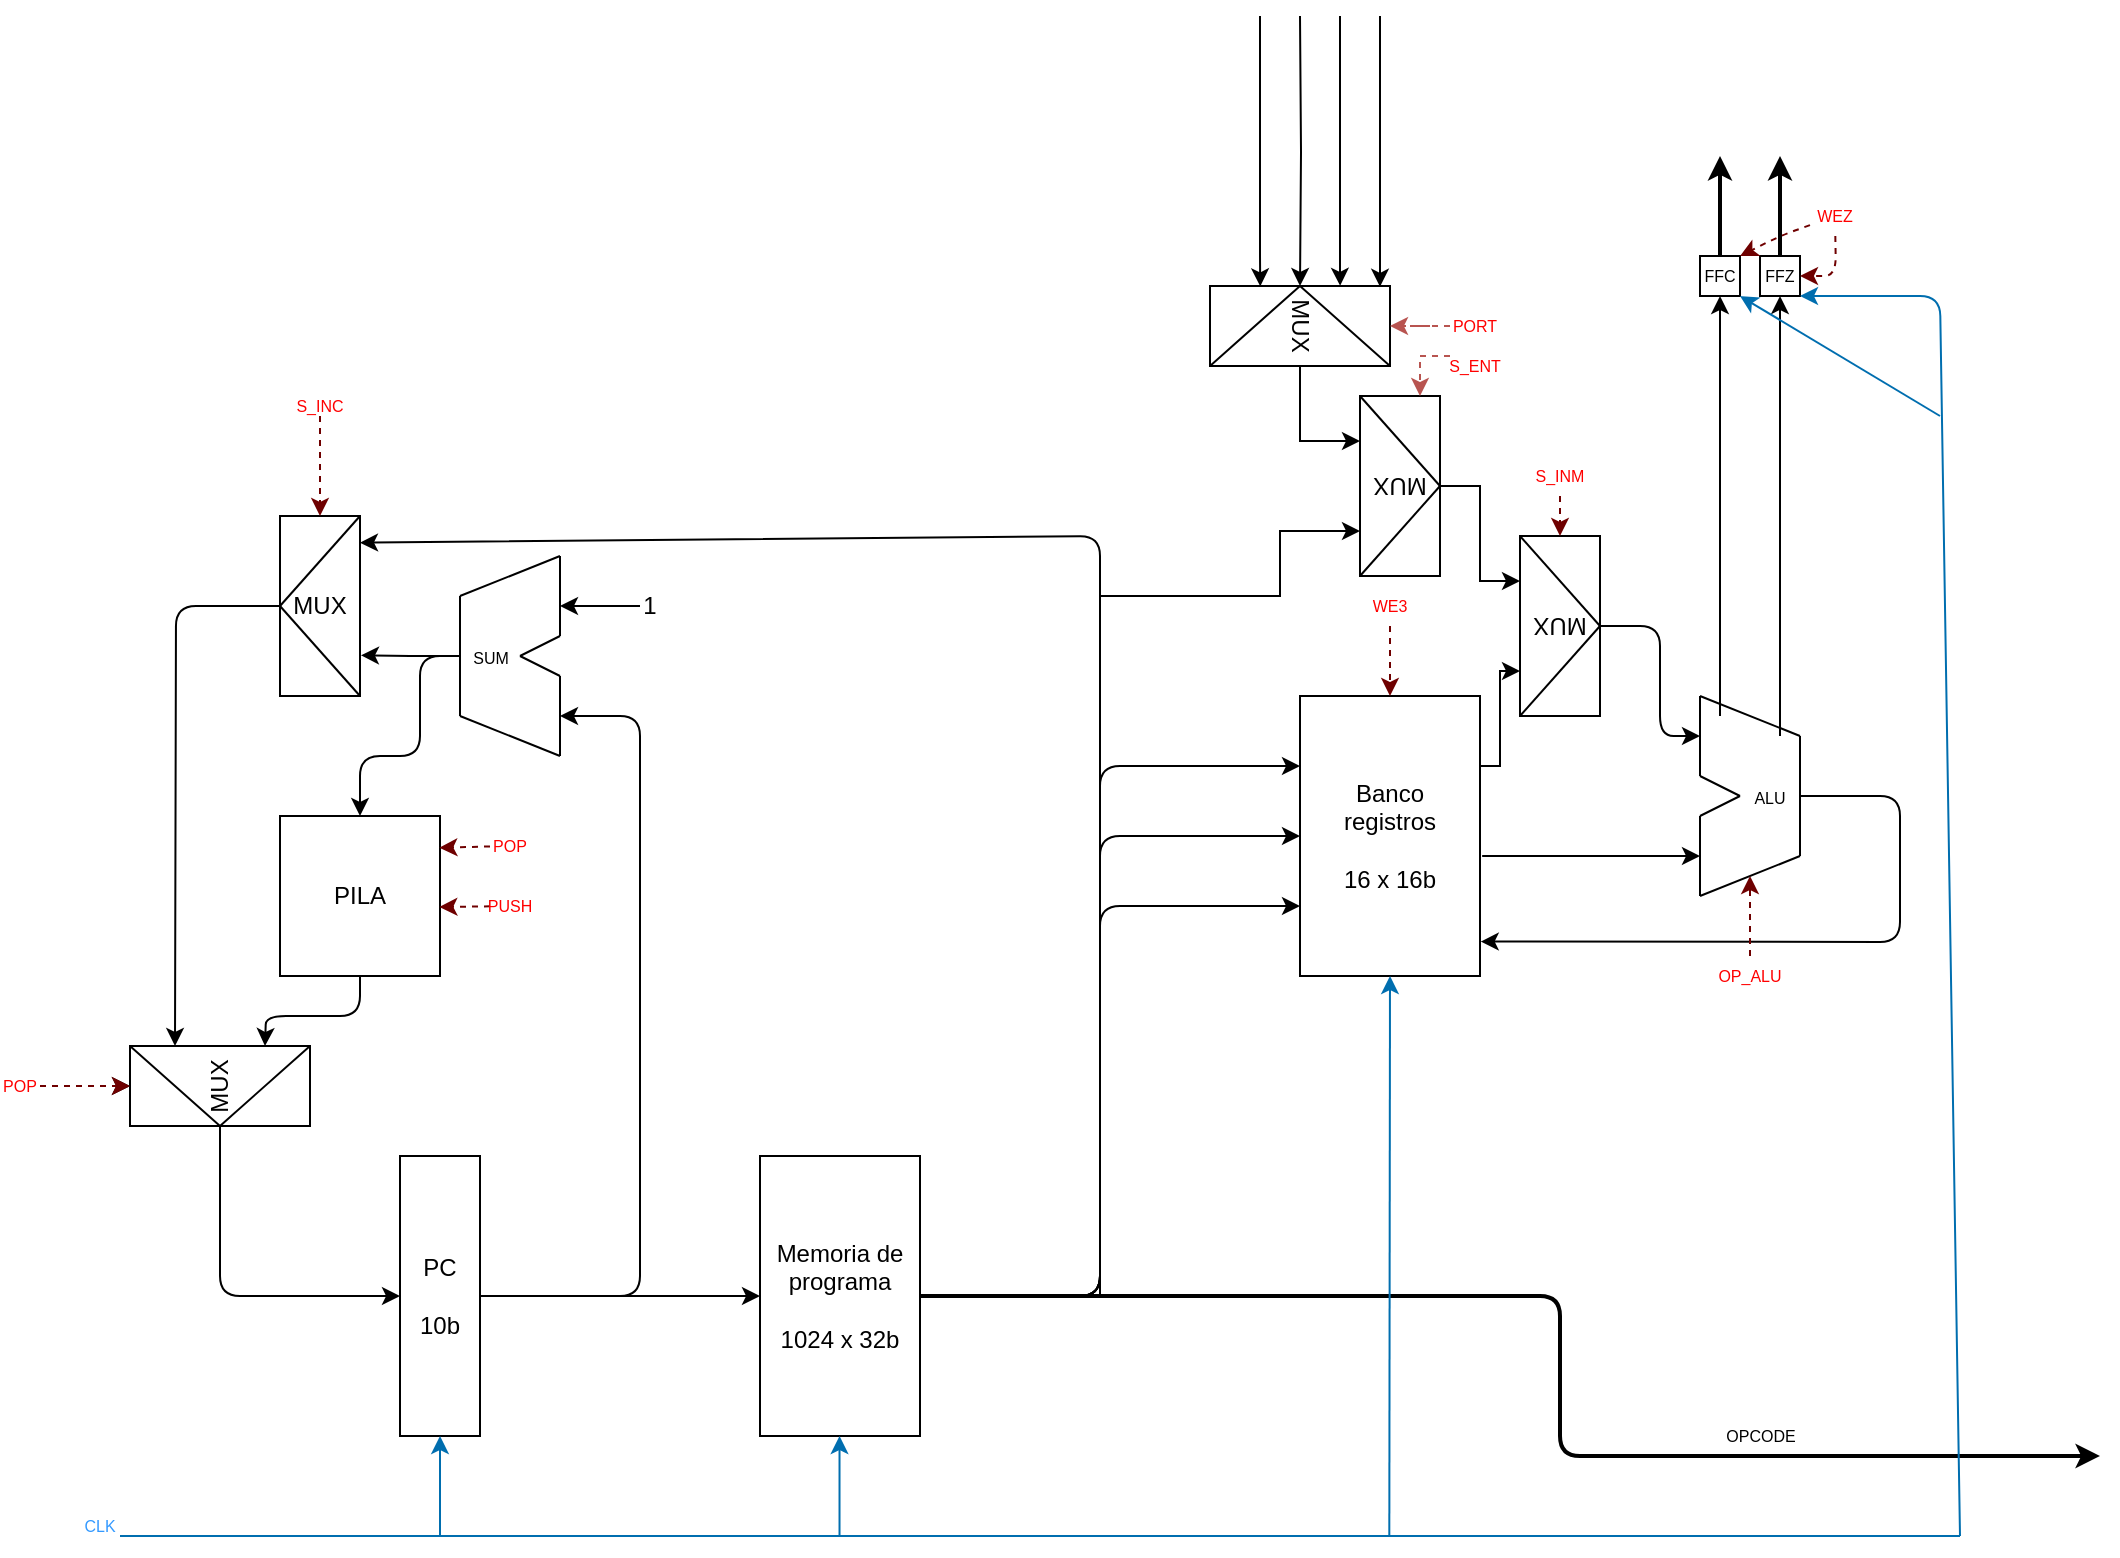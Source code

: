 <mxfile version="17.4.0" type="device"><diagram id="c3kdtTjIzK6KpMkvF3AY" name="Page-1"><mxGraphModel dx="1185" dy="623" grid="1" gridSize="10" guides="1" tooltips="1" connect="1" arrows="1" fold="1" page="1" pageScale="1" pageWidth="1169" pageHeight="827" math="0" shadow="0"><root><mxCell id="0"/><mxCell id="1" parent="0"/><mxCell id="0y9EpG4AfPQYKRdgzUSx-4" value="" style="group" parent="1" vertex="1" connectable="0"><mxGeometry x="160" y="290" width="40" height="90" as="geometry"/></mxCell><mxCell id="0y9EpG4AfPQYKRdgzUSx-1" value="MUX" style="rounded=0;whiteSpace=wrap;html=1;" parent="0y9EpG4AfPQYKRdgzUSx-4" vertex="1"><mxGeometry width="40" height="90.0" as="geometry"/></mxCell><mxCell id="0y9EpG4AfPQYKRdgzUSx-2" value="" style="endArrow=none;html=1;rounded=0;entryX=1;entryY=0;entryDx=0;entryDy=0;exitX=0;exitY=0.5;exitDx=0;exitDy=0;" parent="0y9EpG4AfPQYKRdgzUSx-4" source="0y9EpG4AfPQYKRdgzUSx-1" target="0y9EpG4AfPQYKRdgzUSx-1" edge="1"><mxGeometry width="50" height="50" relative="1" as="geometry"><mxPoint x="66.667" y="106.364" as="sourcePoint"/><mxPoint x="100" y="65.455" as="targetPoint"/></mxGeometry></mxCell><mxCell id="0y9EpG4AfPQYKRdgzUSx-3" value="" style="endArrow=none;html=1;rounded=0;entryX=0;entryY=0.5;entryDx=0;entryDy=0;exitX=1;exitY=1;exitDx=0;exitDy=0;" parent="0y9EpG4AfPQYKRdgzUSx-4" source="0y9EpG4AfPQYKRdgzUSx-1" target="0y9EpG4AfPQYKRdgzUSx-1" edge="1"><mxGeometry width="50" height="50" relative="1" as="geometry"><mxPoint x="73.333" y="114.545" as="sourcePoint"/><mxPoint x="106.667" y="73.636" as="targetPoint"/></mxGeometry></mxCell><mxCell id="0y9EpG4AfPQYKRdgzUSx-20" value="" style="group" parent="1" vertex="1" connectable="0"><mxGeometry x="250" y="310" width="50" height="100" as="geometry"/></mxCell><mxCell id="0y9EpG4AfPQYKRdgzUSx-6" value="" style="endArrow=none;html=1;rounded=0;" parent="0y9EpG4AfPQYKRdgzUSx-20" edge="1"><mxGeometry width="50" height="50" relative="1" as="geometry"><mxPoint y="80" as="sourcePoint"/><mxPoint y="20" as="targetPoint"/></mxGeometry></mxCell><mxCell id="0y9EpG4AfPQYKRdgzUSx-8" value="" style="endArrow=none;html=1;rounded=0;" parent="0y9EpG4AfPQYKRdgzUSx-20" edge="1"><mxGeometry width="50" height="50" relative="1" as="geometry"><mxPoint x="50" y="100" as="sourcePoint"/><mxPoint y="80" as="targetPoint"/></mxGeometry></mxCell><mxCell id="0y9EpG4AfPQYKRdgzUSx-10" value="" style="endArrow=none;html=1;rounded=0;" parent="0y9EpG4AfPQYKRdgzUSx-20" edge="1"><mxGeometry width="50" height="50" relative="1" as="geometry"><mxPoint x="50" y="100" as="sourcePoint"/><mxPoint x="50" y="60" as="targetPoint"/></mxGeometry></mxCell><mxCell id="0y9EpG4AfPQYKRdgzUSx-12" value="" style="endArrow=none;html=1;rounded=0;" parent="0y9EpG4AfPQYKRdgzUSx-20" edge="1"><mxGeometry width="50" height="50" relative="1" as="geometry"><mxPoint x="30" y="50" as="sourcePoint"/><mxPoint x="50" y="60" as="targetPoint"/></mxGeometry></mxCell><mxCell id="0y9EpG4AfPQYKRdgzUSx-15" value="" style="endArrow=none;html=1;rounded=0;" parent="0y9EpG4AfPQYKRdgzUSx-20" edge="1"><mxGeometry width="50" height="50" relative="1" as="geometry"><mxPoint x="30" y="50" as="sourcePoint"/><mxPoint x="50" y="40" as="targetPoint"/></mxGeometry></mxCell><mxCell id="0y9EpG4AfPQYKRdgzUSx-16" value="" style="endArrow=none;html=1;rounded=0;" parent="0y9EpG4AfPQYKRdgzUSx-20" edge="1"><mxGeometry width="50" height="50" relative="1" as="geometry"><mxPoint x="50" y="40" as="sourcePoint"/><mxPoint x="50" as="targetPoint"/></mxGeometry></mxCell><mxCell id="0y9EpG4AfPQYKRdgzUSx-17" value="" style="endArrow=none;html=1;rounded=0;" parent="0y9EpG4AfPQYKRdgzUSx-20" edge="1"><mxGeometry width="50" height="50" relative="1" as="geometry"><mxPoint y="20" as="sourcePoint"/><mxPoint x="50" as="targetPoint"/></mxGeometry></mxCell><mxCell id="0y9EpG4AfPQYKRdgzUSx-18" value="&lt;font style=&quot;font-size: 8px&quot;&gt;SUM&lt;/font&gt;" style="text;html=1;align=center;verticalAlign=middle;resizable=0;points=[];autosize=1;strokeColor=none;fillColor=none;" parent="0y9EpG4AfPQYKRdgzUSx-20" vertex="1"><mxGeometry y="40" width="30" height="20" as="geometry"/></mxCell><mxCell id="0y9EpG4AfPQYKRdgzUSx-22" style="edgeStyle=orthogonalEdgeStyle;rounded=0;orthogonalLoop=1;jettySize=auto;html=1;entryX=1.012;entryY=0.774;entryDx=0;entryDy=0;fontSize=8;entryPerimeter=0;" parent="1" source="0y9EpG4AfPQYKRdgzUSx-18" target="0y9EpG4AfPQYKRdgzUSx-1" edge="1"><mxGeometry relative="1" as="geometry"/></mxCell><mxCell id="3" value="" style="group;rotation=-90;" parent="1" vertex="1" connectable="0"><mxGeometry x="110" y="530" width="40" height="90" as="geometry"/></mxCell><mxCell id="4" value="MUX" style="rounded=0;whiteSpace=wrap;html=1;rotation=-90;" parent="3" vertex="1"><mxGeometry width="40" height="90.0" as="geometry"/></mxCell><mxCell id="5" value="" style="endArrow=none;html=1;rounded=0;entryX=1;entryY=0;entryDx=0;entryDy=0;exitX=0;exitY=0.5;exitDx=0;exitDy=0;" parent="3" source="4" target="4" edge="1"><mxGeometry width="50" height="50" relative="1" as="geometry"><mxPoint x="81" y="-2" as="sourcePoint"/><mxPoint x="40" y="-35" as="targetPoint"/></mxGeometry></mxCell><mxCell id="6" value="" style="endArrow=none;html=1;rounded=0;entryX=0;entryY=0.5;entryDx=0;entryDy=0;exitX=1;exitY=1;exitDx=0;exitDy=0;" parent="3" source="4" target="4" edge="1"><mxGeometry width="50" height="50" relative="1" as="geometry"><mxPoint x="90" y="-8" as="sourcePoint"/><mxPoint x="49" y="-42" as="targetPoint"/></mxGeometry></mxCell><mxCell id="7" style="edgeStyle=none;html=1;entryX=1;entryY=0.25;entryDx=0;entryDy=0;" parent="1" source="0y9EpG4AfPQYKRdgzUSx-1" target="4" edge="1"><mxGeometry relative="1" as="geometry"><Array as="points"><mxPoint x="108" y="335"/></Array></mxGeometry></mxCell><mxCell id="10" style="edgeStyle=none;html=1;entryX=1;entryY=0.75;entryDx=0;entryDy=0;" parent="1" source="8" target="4" edge="1"><mxGeometry relative="1" as="geometry"><Array as="points"><mxPoint x="200" y="540"/><mxPoint x="153" y="540"/></Array></mxGeometry></mxCell><mxCell id="8" value="PILA" style="whiteSpace=wrap;html=1;aspect=fixed;" parent="1" vertex="1"><mxGeometry x="160" y="440" width="80" height="80" as="geometry"/></mxCell><mxCell id="9" style="edgeStyle=none;html=1;entryX=0.5;entryY=0;entryDx=0;entryDy=0;" parent="1" source="0y9EpG4AfPQYKRdgzUSx-18" target="8" edge="1"><mxGeometry relative="1" as="geometry"><Array as="points"><mxPoint x="230" y="360"/><mxPoint x="230" y="410"/><mxPoint x="200" y="410"/></Array></mxGeometry></mxCell><mxCell id="14" style="edgeStyle=none;html=1;entryX=0;entryY=0.5;entryDx=0;entryDy=0;" parent="1" source="11" target="13" edge="1"><mxGeometry relative="1" as="geometry"/></mxCell><mxCell id="15" style="edgeStyle=none;html=1;" parent="1" source="11" edge="1"><mxGeometry relative="1" as="geometry"><mxPoint x="300.0" y="390" as="targetPoint"/><Array as="points"><mxPoint x="340" y="680"/><mxPoint x="340" y="390"/></Array></mxGeometry></mxCell><mxCell id="11" value="PC&lt;br&gt;&lt;br&gt;10b" style="rounded=0;whiteSpace=wrap;html=1;" parent="1" vertex="1"><mxGeometry x="220" y="610" width="40" height="140" as="geometry"/></mxCell><mxCell id="12" style="edgeStyle=none;html=1;entryX=0;entryY=0.5;entryDx=0;entryDy=0;" parent="1" source="4" target="11" edge="1"><mxGeometry relative="1" as="geometry"><Array as="points"><mxPoint x="130" y="680"/></Array></mxGeometry></mxCell><mxCell id="19" style="edgeStyle=none;html=1;entryX=1;entryY=0.148;entryDx=0;entryDy=0;entryPerimeter=0;" parent="1" source="13" target="0y9EpG4AfPQYKRdgzUSx-1" edge="1"><mxGeometry relative="1" as="geometry"><mxPoint x="200" y="313" as="targetPoint"/><Array as="points"><mxPoint x="570" y="680"/><mxPoint x="570" y="300"/></Array></mxGeometry></mxCell><mxCell id="22" style="edgeStyle=none;html=1;entryX=0;entryY=0.75;entryDx=0;entryDy=0;exitX=1;exitY=0.5;exitDx=0;exitDy=0;" parent="1" source="13" target="21" edge="1"><mxGeometry relative="1" as="geometry"><Array as="points"><mxPoint x="570" y="680"/><mxPoint x="570" y="485"/></Array></mxGeometry></mxCell><mxCell id="23" style="edgeStyle=none;html=1;entryX=0;entryY=0.5;entryDx=0;entryDy=0;exitX=1;exitY=0.5;exitDx=0;exitDy=0;" parent="1" source="13" target="21" edge="1"><mxGeometry relative="1" as="geometry"><Array as="points"><mxPoint x="570" y="680"/><mxPoint x="570" y="450"/></Array></mxGeometry></mxCell><mxCell id="24" style="edgeStyle=none;html=1;entryX=0;entryY=0.25;entryDx=0;entryDy=0;exitX=1;exitY=0.5;exitDx=0;exitDy=0;" parent="1" source="13" target="21" edge="1"><mxGeometry relative="1" as="geometry"><Array as="points"><mxPoint x="570" y="680"/><mxPoint x="570" y="415"/></Array></mxGeometry></mxCell><mxCell id="96" style="edgeStyle=none;html=1;fontSize=8;fontColor=#FF0000;strokeWidth=2;" parent="1" source="13" edge="1"><mxGeometry relative="1" as="geometry"><mxPoint x="1070" y="760" as="targetPoint"/><Array as="points"><mxPoint x="800" y="680"/><mxPoint x="800" y="760"/></Array></mxGeometry></mxCell><mxCell id="97" value="&lt;font&gt;OPCODE&lt;/font&gt;" style="edgeLabel;html=1;align=center;verticalAlign=middle;resizable=0;points=[];fontSize=8;fontColor=default;" parent="96" vertex="1" connectable="0"><mxGeometry x="0.498" y="3" relative="1" as="geometry"><mxPoint x="-2" y="-7" as="offset"/></mxGeometry></mxCell><mxCell id="ZzA3KL9_K2tsHQ4yXm4m-124" style="edgeStyle=orthogonalEdgeStyle;rounded=0;orthogonalLoop=1;jettySize=auto;html=1;entryX=1;entryY=0.25;entryDx=0;entryDy=0;" edge="1" parent="1" source="13" target="ZzA3KL9_K2tsHQ4yXm4m-121"><mxGeometry relative="1" as="geometry"><Array as="points"><mxPoint x="570" y="680"/><mxPoint x="570" y="330"/><mxPoint x="660" y="330"/><mxPoint x="660" y="298"/></Array></mxGeometry></mxCell><mxCell id="13" value="Memoria de programa&lt;br&gt;&lt;br&gt;1024 x 32b" style="rounded=0;whiteSpace=wrap;html=1;" parent="1" vertex="1"><mxGeometry x="400" y="610" width="80" height="140" as="geometry"/></mxCell><mxCell id="18" style="edgeStyle=none;html=1;exitX=0;exitY=0.5;exitDx=0;exitDy=0;" parent="1" source="17" edge="1"><mxGeometry relative="1" as="geometry"><mxPoint x="300" y="335" as="targetPoint"/></mxGeometry></mxCell><mxCell id="17" value="1" style="text;html=1;strokeColor=none;fillColor=none;align=center;verticalAlign=middle;whiteSpace=wrap;rounded=0;" parent="1" vertex="1"><mxGeometry x="340" y="320" width="10" height="30" as="geometry"/></mxCell><mxCell id="59" style="edgeStyle=none;html=1;fontSize=8;exitX=1.012;exitY=0.571;exitDx=0;exitDy=0;exitPerimeter=0;" parent="1" source="21" edge="1"><mxGeometry relative="1" as="geometry"><mxPoint x="870" y="460" as="targetPoint"/><Array as="points"><mxPoint x="820" y="460"/></Array></mxGeometry></mxCell><mxCell id="ZzA3KL9_K2tsHQ4yXm4m-99" style="edgeStyle=orthogonalEdgeStyle;rounded=0;orthogonalLoop=1;jettySize=auto;html=1;exitX=1;exitY=0.25;exitDx=0;exitDy=0;entryX=1;entryY=0.25;entryDx=0;entryDy=0;" edge="1" parent="1" source="21" target="35"><mxGeometry relative="1" as="geometry"><Array as="points"><mxPoint x="770" y="415"/><mxPoint x="770" y="368"/></Array></mxGeometry></mxCell><mxCell id="21" value="Banco&lt;br&gt;registros&lt;br&gt;&lt;br&gt;16 x 16b" style="rounded=0;whiteSpace=wrap;html=1;" parent="1" vertex="1"><mxGeometry x="670" y="380" width="90" height="140" as="geometry"/></mxCell><mxCell id="34" value="" style="group;rotation=270;" parent="1" vertex="1" connectable="0"><mxGeometry x="780" y="300" width="40" height="90" as="geometry"/></mxCell><mxCell id="35" value="MUX" style="rounded=0;whiteSpace=wrap;html=1;rotation=-180;" parent="34" vertex="1"><mxGeometry width="40" height="90.0" as="geometry"/></mxCell><mxCell id="36" value="" style="endArrow=none;html=1;rounded=0;entryX=1;entryY=0;entryDx=0;entryDy=0;exitX=0;exitY=0.5;exitDx=0;exitDy=0;" parent="34" source="35" target="35" edge="1"><mxGeometry width="50" height="50" relative="1" as="geometry"><mxPoint x="-27" y="-16" as="sourcePoint"/><mxPoint x="-60" y="25" as="targetPoint"/></mxGeometry></mxCell><mxCell id="37" value="" style="endArrow=none;html=1;rounded=0;entryX=0;entryY=0.5;entryDx=0;entryDy=0;exitX=1;exitY=1;exitDx=0;exitDy=0;" parent="34" source="35" target="35" edge="1"><mxGeometry width="50" height="50" relative="1" as="geometry"><mxPoint x="-33" y="-25" as="sourcePoint"/><mxPoint x="-67" y="16" as="targetPoint"/></mxGeometry></mxCell><mxCell id="57" value="" style="group" parent="1" vertex="1" connectable="0"><mxGeometry x="870" y="380" width="50" height="100" as="geometry"/></mxCell><mxCell id="40" value="" style="endArrow=none;html=1;" parent="57" edge="1"><mxGeometry width="50" height="50" relative="1" as="geometry"><mxPoint y="40" as="sourcePoint"/><mxPoint as="targetPoint"/><Array as="points"><mxPoint y="20"/></Array></mxGeometry></mxCell><mxCell id="50" value="" style="endArrow=none;html=1;" parent="57" edge="1"><mxGeometry width="50" height="50" relative="1" as="geometry"><mxPoint y="100" as="sourcePoint"/><mxPoint y="60" as="targetPoint"/><Array as="points"><mxPoint y="80"/></Array></mxGeometry></mxCell><mxCell id="51" value="" style="endArrow=none;html=1;" parent="57" edge="1"><mxGeometry width="50" height="50" relative="1" as="geometry"><mxPoint x="20" y="50" as="sourcePoint"/><mxPoint y="40" as="targetPoint"/></mxGeometry></mxCell><mxCell id="52" value="" style="endArrow=none;html=1;" parent="57" edge="1"><mxGeometry width="50" height="50" relative="1" as="geometry"><mxPoint x="20" y="50" as="sourcePoint"/><mxPoint y="60" as="targetPoint"/></mxGeometry></mxCell><mxCell id="53" value="" style="endArrow=none;html=1;" parent="57" edge="1"><mxGeometry width="50" height="50" relative="1" as="geometry"><mxPoint x="50" y="20" as="sourcePoint"/><mxPoint as="targetPoint"/></mxGeometry></mxCell><mxCell id="54" value="" style="endArrow=none;html=1;" parent="57" edge="1"><mxGeometry width="50" height="50" relative="1" as="geometry"><mxPoint x="50" y="80" as="sourcePoint"/><mxPoint y="100" as="targetPoint"/></mxGeometry></mxCell><mxCell id="55" value="" style="endArrow=none;html=1;" parent="57" edge="1"><mxGeometry width="50" height="50" relative="1" as="geometry"><mxPoint x="50" y="80" as="sourcePoint"/><mxPoint x="50" y="20" as="targetPoint"/></mxGeometry></mxCell><mxCell id="56" value="&lt;font style=&quot;font-size: 8px&quot;&gt;ALU&lt;/font&gt;" style="text;html=1;strokeColor=none;fillColor=none;align=center;verticalAlign=middle;whiteSpace=wrap;rounded=0;" parent="57" vertex="1"><mxGeometry x="20" y="42.5" width="30" height="15" as="geometry"/></mxCell><mxCell id="58" style="edgeStyle=none;html=1;fontSize=8;exitX=0;exitY=0.5;exitDx=0;exitDy=0;" parent="1" source="35" edge="1"><mxGeometry relative="1" as="geometry"><mxPoint x="870" y="400" as="targetPoint"/><Array as="points"><mxPoint x="850" y="345"/><mxPoint x="850" y="400"/></Array></mxGeometry></mxCell><mxCell id="60" style="edgeStyle=none;html=1;entryX=1.004;entryY=0.877;entryDx=0;entryDy=0;entryPerimeter=0;fontSize=8;" parent="1" source="56" target="21" edge="1"><mxGeometry relative="1" as="geometry"><Array as="points"><mxPoint x="970" y="430"/><mxPoint x="970" y="503"/></Array></mxGeometry></mxCell><mxCell id="95" style="edgeStyle=none;html=1;fontSize=8;fontColor=#FF0000;strokeWidth=2;" parent="1" source="61" edge="1"><mxGeometry relative="1" as="geometry"><mxPoint x="910" y="110" as="targetPoint"/></mxGeometry></mxCell><mxCell id="61" value="FFZ" style="whiteSpace=wrap;html=1;aspect=fixed;fontSize=8;" parent="1" vertex="1"><mxGeometry x="900" y="160" width="20" height="20" as="geometry"/></mxCell><mxCell id="94" style="edgeStyle=none;html=1;fontSize=8;fontColor=#FF0000;strokeWidth=2;" parent="1" source="62" edge="1"><mxGeometry relative="1" as="geometry"><mxPoint x="880" y="110" as="targetPoint"/></mxGeometry></mxCell><mxCell id="62" value="FFC" style="whiteSpace=wrap;html=1;aspect=fixed;fontSize=8;" parent="1" vertex="1"><mxGeometry x="870" y="160" width="20" height="20" as="geometry"/></mxCell><mxCell id="63" value="" style="endArrow=classic;html=1;fontSize=8;entryX=0.5;entryY=1;entryDx=0;entryDy=0;" parent="1" target="61" edge="1"><mxGeometry width="50" height="50" relative="1" as="geometry"><mxPoint x="910" y="400" as="sourcePoint"/><mxPoint x="1000" y="340" as="targetPoint"/></mxGeometry></mxCell><mxCell id="64" value="" style="endArrow=classic;html=1;fontSize=8;entryX=0.5;entryY=1;entryDx=0;entryDy=0;" parent="1" edge="1" target="62"><mxGeometry width="50" height="50" relative="1" as="geometry"><mxPoint x="880" y="390" as="sourcePoint"/><mxPoint x="880" y="340" as="targetPoint"/></mxGeometry></mxCell><mxCell id="65" value="" style="endArrow=none;html=1;fontSize=8;fillColor=#1ba1e2;strokeColor=#006EAF;" parent="1" edge="1"><mxGeometry width="50" height="50" relative="1" as="geometry"><mxPoint x="80" y="800" as="sourcePoint"/><mxPoint x="1000" y="800" as="targetPoint"/></mxGeometry></mxCell><mxCell id="66" value="" style="endArrow=classic;html=1;fontSize=8;fillColor=#1ba1e2;strokeColor=#006EAF;entryX=0.5;entryY=1;entryDx=0;entryDy=0;" parent="1" target="11" edge="1"><mxGeometry width="50" height="50" relative="1" as="geometry"><mxPoint x="240" y="800" as="sourcePoint"/><mxPoint x="260" y="780" as="targetPoint"/></mxGeometry></mxCell><mxCell id="67" value="" style="endArrow=classic;html=1;fontSize=8;fillColor=#1ba1e2;strokeColor=#006EAF;entryX=0.5;entryY=1;entryDx=0;entryDy=0;" parent="1" edge="1"><mxGeometry width="50" height="50" relative="1" as="geometry"><mxPoint x="439.76" y="800" as="sourcePoint"/><mxPoint x="439.76" y="750" as="targetPoint"/></mxGeometry></mxCell><mxCell id="68" value="" style="endArrow=classic;html=1;fontSize=8;fillColor=#1ba1e2;strokeColor=#006EAF;entryX=0.5;entryY=1;entryDx=0;entryDy=0;" parent="1" target="21" edge="1"><mxGeometry width="50" height="50" relative="1" as="geometry"><mxPoint x="714.66" y="800" as="sourcePoint"/><mxPoint x="714.66" y="750" as="targetPoint"/></mxGeometry></mxCell><mxCell id="69" value="" style="endArrow=classic;html=1;fontSize=8;fillColor=#1ba1e2;strokeColor=#006EAF;entryX=1;entryY=1;entryDx=0;entryDy=0;" parent="1" target="61" edge="1"><mxGeometry width="50" height="50" relative="1" as="geometry"><mxPoint x="1000.0" y="800" as="sourcePoint"/><mxPoint x="1000" y="380" as="targetPoint"/><Array as="points"><mxPoint x="990" y="180"/></Array></mxGeometry></mxCell><mxCell id="70" value="" style="endArrow=classic;html=1;fontSize=8;entryX=1;entryY=1;entryDx=0;entryDy=0;fillColor=#1ba1e2;strokeColor=#006EAF;" parent="1" target="62" edge="1"><mxGeometry width="50" height="50" relative="1" as="geometry"><mxPoint x="990" y="240" as="sourcePoint"/><mxPoint x="1000" y="390" as="targetPoint"/></mxGeometry></mxCell><mxCell id="71" value="&lt;font color=&quot;#3399ff&quot;&gt;CLK&lt;/font&gt;" style="text;html=1;strokeColor=none;fillColor=none;align=center;verticalAlign=middle;whiteSpace=wrap;rounded=0;fontSize=8;" parent="1" vertex="1"><mxGeometry x="40" y="780" width="60" height="30" as="geometry"/></mxCell><mxCell id="77" style="edgeStyle=none;html=1;entryX=0.5;entryY=0;entryDx=0;entryDy=0;dashed=1;fontSize=8;fontColor=#FF0000;fillColor=#a20025;strokeColor=#6F0000;" parent="1" source="76" target="0y9EpG4AfPQYKRdgzUSx-1" edge="1"><mxGeometry relative="1" as="geometry"/></mxCell><mxCell id="76" value="&lt;font color=&quot;#ff0000&quot;&gt;S_INC&lt;/font&gt;" style="text;html=1;strokeColor=none;fillColor=none;align=center;verticalAlign=middle;whiteSpace=wrap;rounded=0;fontSize=8;fontColor=#3399FF;" parent="1" vertex="1"><mxGeometry x="150" y="230" width="60" height="10" as="geometry"/></mxCell><mxCell id="79" style="edgeStyle=none;html=1;entryX=0.5;entryY=0;entryDx=0;entryDy=0;dashed=1;fontSize=8;fontColor=#FF0000;" parent="1" source="78" target="4" edge="1"><mxGeometry relative="1" as="geometry"/></mxCell><mxCell id="80" value="" style="edgeStyle=none;html=1;dashed=1;fontSize=8;fontColor=#FF0000;fillColor=#a20025;strokeColor=#6F0000;" parent="1" source="78" target="4" edge="1"><mxGeometry relative="1" as="geometry"/></mxCell><mxCell id="78" value="POP" style="text;html=1;strokeColor=none;fillColor=none;align=center;verticalAlign=middle;whiteSpace=wrap;rounded=0;fontSize=8;fontColor=#FF0000;" parent="1" vertex="1"><mxGeometry x="20" y="560" width="20" height="30" as="geometry"/></mxCell><mxCell id="84" style="edgeStyle=none;html=1;entryX=0.996;entryY=0.198;entryDx=0;entryDy=0;entryPerimeter=0;dashed=1;fontSize=8;fontColor=#FF0000;fillColor=#a20025;strokeColor=#6F0000;" parent="1" source="81" target="8" edge="1"><mxGeometry relative="1" as="geometry"/></mxCell><mxCell id="81" value="POP" style="text;html=1;strokeColor=none;fillColor=none;align=center;verticalAlign=middle;whiteSpace=wrap;rounded=0;fontSize=8;fontColor=#FF0000;" parent="1" vertex="1"><mxGeometry x="265" y="440" width="20" height="30" as="geometry"/></mxCell><mxCell id="83" style="edgeStyle=none;html=1;entryX=0.996;entryY=0.569;entryDx=0;entryDy=0;entryPerimeter=0;dashed=1;fontSize=8;fontColor=#FF0000;fillColor=#a20025;strokeColor=#6F0000;" parent="1" source="82" target="8" edge="1"><mxGeometry relative="1" as="geometry"/></mxCell><mxCell id="82" value="PUSH" style="text;html=1;strokeColor=none;fillColor=none;align=center;verticalAlign=middle;whiteSpace=wrap;rounded=0;fontSize=8;fontColor=#FF0000;" parent="1" vertex="1"><mxGeometry x="265" y="470" width="20" height="30" as="geometry"/></mxCell><mxCell id="86" style="edgeStyle=none;html=1;dashed=1;fontSize=8;fontColor=#FF0000;fillColor=#a20025;strokeColor=#6F0000;" parent="1" source="85" target="35" edge="1"><mxGeometry relative="1" as="geometry"/></mxCell><mxCell id="85" value="S_INM" style="text;html=1;strokeColor=none;fillColor=none;align=center;verticalAlign=middle;whiteSpace=wrap;rounded=0;fontSize=8;fontColor=#FF0000;rotation=0;" parent="1" vertex="1"><mxGeometry x="770" y="260" width="60" height="20" as="geometry"/></mxCell><mxCell id="88" style="edgeStyle=none;html=1;dashed=1;fontSize=8;fontColor=#FF0000;fillColor=#a20025;strokeColor=#6F0000;" parent="1" source="87" target="21" edge="1"><mxGeometry relative="1" as="geometry"/></mxCell><mxCell id="87" value="WE3" style="text;html=1;strokeColor=none;fillColor=none;align=center;verticalAlign=middle;whiteSpace=wrap;rounded=0;fontSize=8;fontColor=#FF0000;" parent="1" vertex="1"><mxGeometry x="685" y="325" width="60" height="20" as="geometry"/></mxCell><mxCell id="90" style="edgeStyle=none;html=1;dashed=1;fontSize=8;fontColor=#FF0000;fillColor=#a20025;strokeColor=#6F0000;" parent="1" source="89" edge="1"><mxGeometry relative="1" as="geometry"><mxPoint x="895" y="470" as="targetPoint"/></mxGeometry></mxCell><mxCell id="89" value="OP_ALU" style="text;html=1;strokeColor=none;fillColor=none;align=center;verticalAlign=middle;whiteSpace=wrap;rounded=0;fontSize=8;fontColor=#FF0000;" parent="1" vertex="1"><mxGeometry x="865" y="510" width="60" height="20" as="geometry"/></mxCell><mxCell id="92" style="edgeStyle=none;html=1;entryX=1;entryY=0.5;entryDx=0;entryDy=0;dashed=1;fontSize=8;fontColor=#FF0000;fillColor=#a20025;strokeColor=#6F0000;" parent="1" source="91" target="61" edge="1"><mxGeometry relative="1" as="geometry"><Array as="points"><mxPoint x="938" y="170"/></Array></mxGeometry></mxCell><mxCell id="93" style="edgeStyle=none;html=1;dashed=1;fontSize=8;fontColor=#FF0000;fillColor=#a20025;strokeColor=#6F0000;" parent="1" source="91" edge="1"><mxGeometry relative="1" as="geometry"><mxPoint x="890" y="160" as="targetPoint"/><Array as="points"><mxPoint x="910" y="150"/><mxPoint x="890" y="160"/></Array></mxGeometry></mxCell><mxCell id="91" value="WEZ" style="text;html=1;strokeColor=none;fillColor=none;align=center;verticalAlign=middle;whiteSpace=wrap;rounded=0;fontSize=8;fontColor=#FF0000;" parent="1" vertex="1"><mxGeometry x="925" y="130" width="25" height="20" as="geometry"/></mxCell><mxCell id="ZzA3KL9_K2tsHQ4yXm4m-112" style="edgeStyle=orthogonalEdgeStyle;rounded=0;orthogonalLoop=1;jettySize=auto;html=1;entryX=0.005;entryY=0.721;entryDx=0;entryDy=0;entryPerimeter=0;" edge="1" parent="1" target="ZzA3KL9_K2tsHQ4yXm4m-104"><mxGeometry relative="1" as="geometry"><mxPoint x="650" y="40" as="sourcePoint"/><Array as="points"><mxPoint x="650" y="160"/></Array></mxGeometry></mxCell><mxCell id="ZzA3KL9_K2tsHQ4yXm4m-114" style="edgeStyle=orthogonalEdgeStyle;rounded=0;orthogonalLoop=1;jettySize=auto;html=1;entryX=0;entryY=0.5;entryDx=0;entryDy=0;" edge="1" parent="1" target="ZzA3KL9_K2tsHQ4yXm4m-104"><mxGeometry relative="1" as="geometry"><mxPoint x="670" y="40" as="sourcePoint"/></mxGeometry></mxCell><mxCell id="ZzA3KL9_K2tsHQ4yXm4m-115" style="edgeStyle=orthogonalEdgeStyle;rounded=0;orthogonalLoop=1;jettySize=auto;html=1;entryX=-0.003;entryY=0.277;entryDx=0;entryDy=0;entryPerimeter=0;" edge="1" parent="1" target="ZzA3KL9_K2tsHQ4yXm4m-104"><mxGeometry relative="1" as="geometry"><mxPoint x="690" y="40" as="sourcePoint"/><Array as="points"><mxPoint x="690" y="170"/><mxPoint x="690" y="170"/></Array></mxGeometry></mxCell><mxCell id="ZzA3KL9_K2tsHQ4yXm4m-116" style="edgeStyle=orthogonalEdgeStyle;rounded=0;orthogonalLoop=1;jettySize=auto;html=1;entryX=0.009;entryY=0.053;entryDx=0;entryDy=0;entryPerimeter=0;" edge="1" parent="1" target="ZzA3KL9_K2tsHQ4yXm4m-104"><mxGeometry relative="1" as="geometry"><mxPoint x="710" y="40" as="sourcePoint"/><Array as="points"><mxPoint x="710" y="175"/></Array></mxGeometry></mxCell><mxCell id="ZzA3KL9_K2tsHQ4yXm4m-117" style="edgeStyle=orthogonalEdgeStyle;rounded=0;orthogonalLoop=1;jettySize=auto;html=1;entryX=1;entryY=0.75;entryDx=0;entryDy=0;" edge="1" parent="1" source="ZzA3KL9_K2tsHQ4yXm4m-104" target="ZzA3KL9_K2tsHQ4yXm4m-121"><mxGeometry relative="1" as="geometry"><mxPoint x="670" y="300" as="targetPoint"/></mxGeometry></mxCell><mxCell id="ZzA3KL9_K2tsHQ4yXm4m-104" value="MUX" style="rounded=0;whiteSpace=wrap;html=1;rotation=90;" vertex="1" parent="1"><mxGeometry x="650" y="150" width="40" height="90.0" as="geometry"/></mxCell><mxCell id="ZzA3KL9_K2tsHQ4yXm4m-105" value="" style="endArrow=none;html=1;rounded=0;entryX=1;entryY=0;entryDx=0;entryDy=0;exitX=0;exitY=0.5;exitDx=0;exitDy=0;" edge="1" parent="1" source="ZzA3KL9_K2tsHQ4yXm4m-104" target="ZzA3KL9_K2tsHQ4yXm4m-104"><mxGeometry width="50" height="50" relative="1" as="geometry"><mxPoint x="201" y="538" as="sourcePoint"/><mxPoint x="160" y="505" as="targetPoint"/></mxGeometry></mxCell><mxCell id="ZzA3KL9_K2tsHQ4yXm4m-106" value="" style="endArrow=none;html=1;rounded=0;entryX=0;entryY=0.5;entryDx=0;entryDy=0;exitX=1;exitY=1;exitDx=0;exitDy=0;" edge="1" parent="1" source="ZzA3KL9_K2tsHQ4yXm4m-104" target="ZzA3KL9_K2tsHQ4yXm4m-104"><mxGeometry width="50" height="50" relative="1" as="geometry"><mxPoint x="210" y="532" as="sourcePoint"/><mxPoint x="169" y="498" as="targetPoint"/></mxGeometry></mxCell><mxCell id="ZzA3KL9_K2tsHQ4yXm4m-120" value="" style="group;rotation=-180;" vertex="1" connectable="0" parent="1"><mxGeometry x="700" y="230" width="40" height="90" as="geometry"/></mxCell><mxCell id="ZzA3KL9_K2tsHQ4yXm4m-121" value="MUX" style="rounded=0;whiteSpace=wrap;html=1;rotation=-180;" vertex="1" parent="ZzA3KL9_K2tsHQ4yXm4m-120"><mxGeometry width="40" height="90.0" as="geometry"/></mxCell><mxCell id="ZzA3KL9_K2tsHQ4yXm4m-122" value="" style="endArrow=none;html=1;rounded=0;entryX=1;entryY=0;entryDx=0;entryDy=0;exitX=0;exitY=0.5;exitDx=0;exitDy=0;" edge="1" parent="ZzA3KL9_K2tsHQ4yXm4m-120" source="ZzA3KL9_K2tsHQ4yXm4m-121" target="ZzA3KL9_K2tsHQ4yXm4m-121"><mxGeometry width="50" height="50" relative="1" as="geometry"><mxPoint x="-27" y="-16" as="sourcePoint"/><mxPoint x="-60" y="25" as="targetPoint"/></mxGeometry></mxCell><mxCell id="ZzA3KL9_K2tsHQ4yXm4m-123" value="" style="endArrow=none;html=1;rounded=0;entryX=0;entryY=0.5;entryDx=0;entryDy=0;exitX=1;exitY=1;exitDx=0;exitDy=0;" edge="1" parent="ZzA3KL9_K2tsHQ4yXm4m-120" source="ZzA3KL9_K2tsHQ4yXm4m-121" target="ZzA3KL9_K2tsHQ4yXm4m-121"><mxGeometry width="50" height="50" relative="1" as="geometry"><mxPoint x="-33" y="-25" as="sourcePoint"/><mxPoint x="-67" y="16" as="targetPoint"/></mxGeometry></mxCell><mxCell id="ZzA3KL9_K2tsHQ4yXm4m-125" style="edgeStyle=orthogonalEdgeStyle;rounded=0;orthogonalLoop=1;jettySize=auto;html=1;entryX=1;entryY=0.75;entryDx=0;entryDy=0;" edge="1" parent="1" source="ZzA3KL9_K2tsHQ4yXm4m-121" target="35"><mxGeometry relative="1" as="geometry"/></mxCell><mxCell id="ZzA3KL9_K2tsHQ4yXm4m-127" style="edgeStyle=orthogonalEdgeStyle;rounded=0;orthogonalLoop=1;jettySize=auto;html=1;entryX=0.5;entryY=0;entryDx=0;entryDy=0;dashed=1;fillColor=#f8cecc;strokeColor=#b85450;" edge="1" parent="1" source="ZzA3KL9_K2tsHQ4yXm4m-126" target="ZzA3KL9_K2tsHQ4yXm4m-104"><mxGeometry relative="1" as="geometry"/></mxCell><mxCell id="ZzA3KL9_K2tsHQ4yXm4m-126" value="PORT" style="text;html=1;strokeColor=none;fillColor=none;align=center;verticalAlign=middle;whiteSpace=wrap;rounded=0;fontSize=8;fontColor=#FF0000;" vertex="1" parent="1"><mxGeometry x="745" y="185" width="25" height="20" as="geometry"/></mxCell><mxCell id="ZzA3KL9_K2tsHQ4yXm4m-129" style="edgeStyle=orthogonalEdgeStyle;rounded=0;orthogonalLoop=1;jettySize=auto;html=1;entryX=0.25;entryY=1;entryDx=0;entryDy=0;dashed=1;fillColor=#f8cecc;strokeColor=#b85450;" edge="1" parent="1" source="ZzA3KL9_K2tsHQ4yXm4m-128" target="ZzA3KL9_K2tsHQ4yXm4m-121"><mxGeometry relative="1" as="geometry"><Array as="points"><mxPoint x="730" y="210"/></Array></mxGeometry></mxCell><mxCell id="ZzA3KL9_K2tsHQ4yXm4m-128" value="S_ENT" style="text;html=1;strokeColor=none;fillColor=none;align=center;verticalAlign=middle;whiteSpace=wrap;rounded=0;fontSize=8;fontColor=#FF0000;" vertex="1" parent="1"><mxGeometry x="745" y="205" width="25" height="20" as="geometry"/></mxCell></root></mxGraphModel></diagram></mxfile>